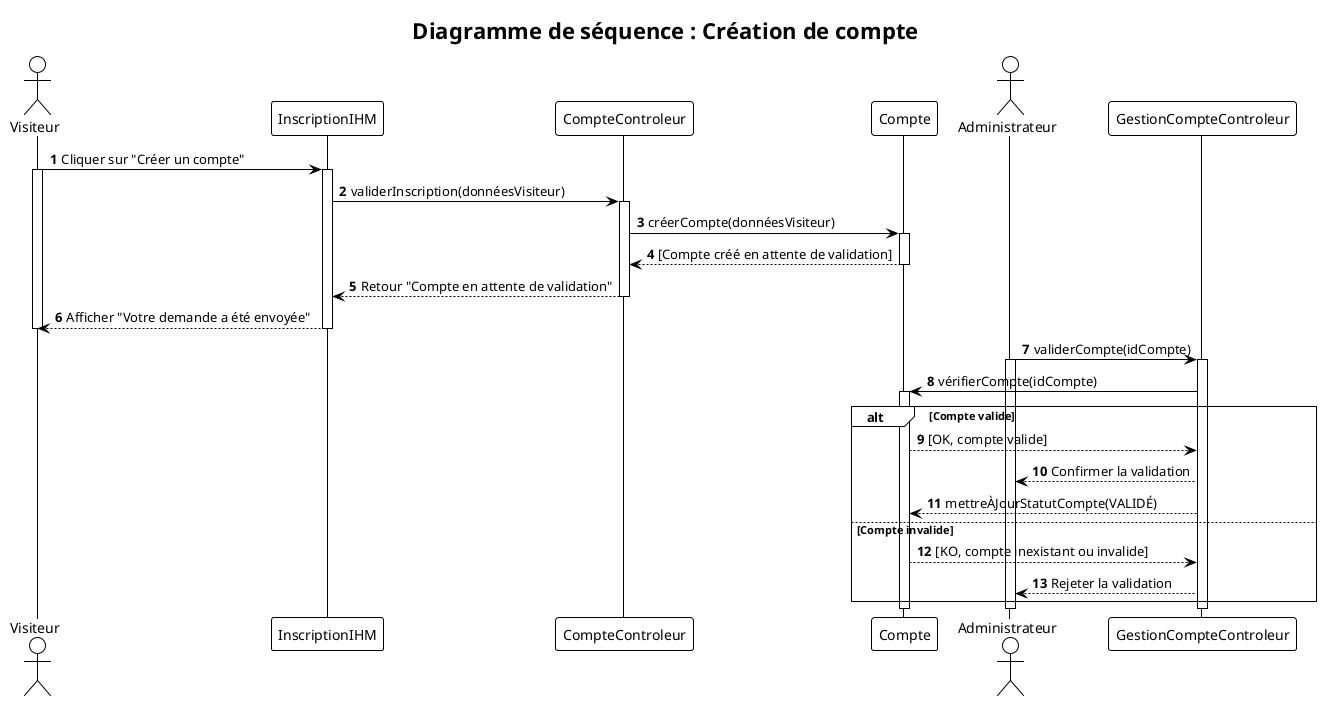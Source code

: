 @startuml
!theme plain
autonumber

actor "Visiteur" as V
participant "InscriptionIHM" as IHM
participant "CompteControleur" as CC
participant "Compte" as C
actor "Administrateur" as A
participant "GestionCompteControleur" as GCC

title Diagramme de séquence : Création de compte

V -> IHM : Cliquer sur "Créer un compte"
activate V
activate IHM

IHM -> CC : validerInscription(donnéesVisiteur)
activate CC

CC -> C : créerCompte(donnéesVisiteur)
activate C
C --> CC : [Compte créé en attente de validation]
deactivate C

CC --> IHM : Retour "Compte en attente de validation"
deactivate CC
IHM --> V : Afficher "Votre demande a été envoyée"
deactivate IHM
deactivate V

A -> GCC : validerCompte(idCompte)
activate A
activate GCC
GCC -> C : vérifierCompte(idCompte)
activate C

alt Compte valide
    C --> GCC : [OK, compte valide]
    GCC --> A : Confirmer la validation
    GCC --> C : mettreÀJourStatutCompte(VALIDÉ)
else Compte invalide
    C --> GCC : [KO, compte inexistant ou invalide]
    GCC --> A : Rejeter la validation
end

deactivate C
deactivate GCC
deactivate A
@enduml